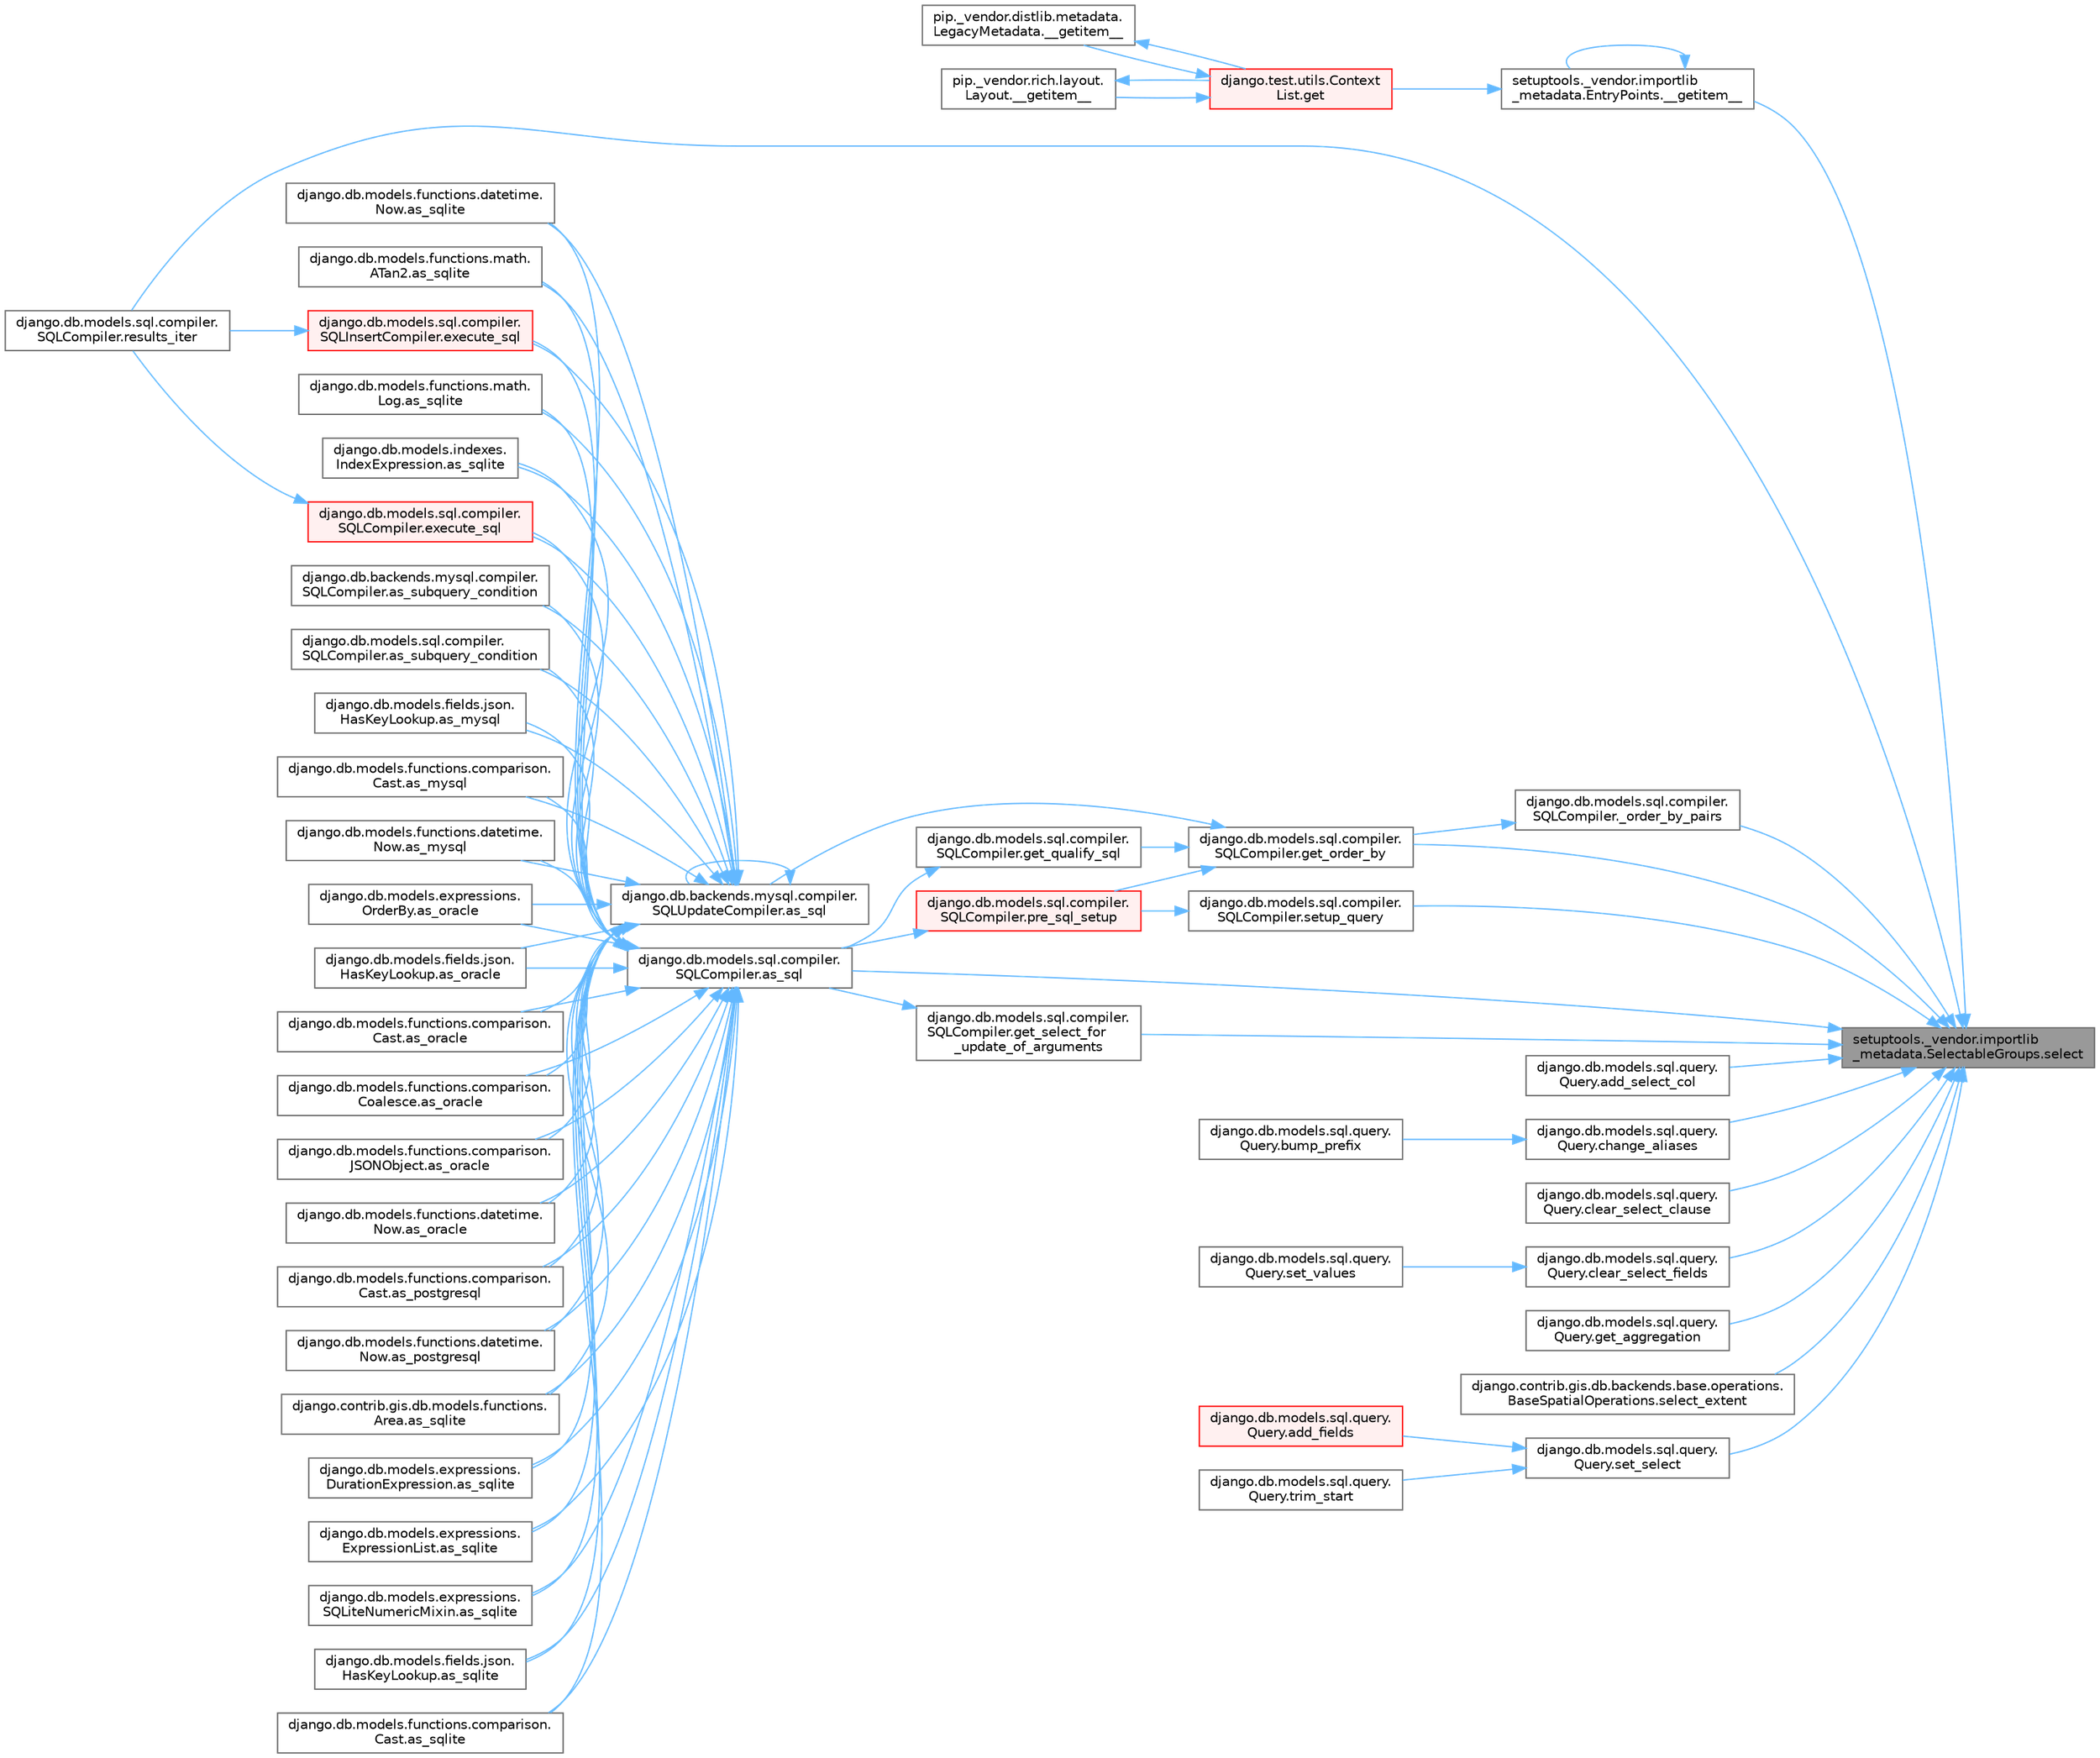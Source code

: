 digraph "setuptools._vendor.importlib_metadata.SelectableGroups.select"
{
 // LATEX_PDF_SIZE
  bgcolor="transparent";
  edge [fontname=Helvetica,fontsize=10,labelfontname=Helvetica,labelfontsize=10];
  node [fontname=Helvetica,fontsize=10,shape=box,height=0.2,width=0.4];
  rankdir="RL";
  Node1 [id="Node000001",label="setuptools._vendor.importlib\l_metadata.SelectableGroups.select",height=0.2,width=0.4,color="gray40", fillcolor="grey60", style="filled", fontcolor="black",tooltip=" "];
  Node1 -> Node2 [id="edge1_Node000001_Node000002",dir="back",color="steelblue1",style="solid",tooltip=" "];
  Node2 [id="Node000002",label="setuptools._vendor.importlib\l_metadata.EntryPoints.__getitem__",height=0.2,width=0.4,color="grey40", fillcolor="white", style="filled",URL="$classsetuptools_1_1__vendor_1_1importlib__metadata_1_1_entry_points.html#a7249958ed9dc14d6834af459db04f0e8",tooltip=" "];
  Node2 -> Node2 [id="edge2_Node000002_Node000002",dir="back",color="steelblue1",style="solid",tooltip=" "];
  Node2 -> Node3 [id="edge3_Node000002_Node000003",dir="back",color="steelblue1",style="solid",tooltip=" "];
  Node3 [id="Node000003",label="django.test.utils.Context\lList.get",height=0.2,width=0.4,color="red", fillcolor="#FFF0F0", style="filled",URL="$classdjango_1_1test_1_1utils_1_1_context_list.html#a1797663a8ac92f44dcb9ad281a896842",tooltip=" "];
  Node3 -> Node4 [id="edge4_Node000003_Node000004",dir="back",color="steelblue1",style="solid",tooltip=" "];
  Node4 [id="Node000004",label="pip._vendor.distlib.metadata.\lLegacyMetadata.__getitem__",height=0.2,width=0.4,color="grey40", fillcolor="white", style="filled",URL="$classpip_1_1__vendor_1_1distlib_1_1metadata_1_1_legacy_metadata.html#a4bbfa90e12a85ff919edb328c979731c",tooltip=" "];
  Node4 -> Node3 [id="edge5_Node000004_Node000003",dir="back",color="steelblue1",style="solid",tooltip=" "];
  Node3 -> Node5 [id="edge6_Node000003_Node000005",dir="back",color="steelblue1",style="solid",tooltip=" "];
  Node5 [id="Node000005",label="pip._vendor.rich.layout.\lLayout.__getitem__",height=0.2,width=0.4,color="grey40", fillcolor="white", style="filled",URL="$classpip_1_1__vendor_1_1rich_1_1layout_1_1_layout.html#add0ab2d771b738c1d8f491d5fc922238",tooltip=" "];
  Node5 -> Node3 [id="edge7_Node000005_Node000003",dir="back",color="steelblue1",style="solid",tooltip=" "];
  Node1 -> Node3180 [id="edge8_Node000001_Node003180",dir="back",color="steelblue1",style="solid",tooltip=" "];
  Node3180 [id="Node003180",label="django.db.models.sql.compiler.\lSQLCompiler._order_by_pairs",height=0.2,width=0.4,color="grey40", fillcolor="white", style="filled",URL="$classdjango_1_1db_1_1models_1_1sql_1_1compiler_1_1_s_q_l_compiler.html#aadc45c88889716b107b99e9f2e76f591",tooltip=" "];
  Node3180 -> Node2172 [id="edge9_Node003180_Node002172",dir="back",color="steelblue1",style="solid",tooltip=" "];
  Node2172 [id="Node002172",label="django.db.models.sql.compiler.\lSQLCompiler.get_order_by",height=0.2,width=0.4,color="grey40", fillcolor="white", style="filled",URL="$classdjango_1_1db_1_1models_1_1sql_1_1compiler_1_1_s_q_l_compiler.html#a85a625d03b1e87e5dc6f2ea7e93fef1a",tooltip=" "];
  Node2172 -> Node2173 [id="edge10_Node002172_Node002173",dir="back",color="steelblue1",style="solid",tooltip=" "];
  Node2173 [id="Node002173",label="django.db.backends.mysql.compiler.\lSQLUpdateCompiler.as_sql",height=0.2,width=0.4,color="grey40", fillcolor="white", style="filled",URL="$classdjango_1_1db_1_1backends_1_1mysql_1_1compiler_1_1_s_q_l_update_compiler.html#a6a7dd775b5cf1da0496f37d18d26ba8c",tooltip=" "];
  Node2173 -> Node312 [id="edge11_Node002173_Node000312",dir="back",color="steelblue1",style="solid",tooltip=" "];
  Node312 [id="Node000312",label="django.db.models.fields.json.\lHasKeyLookup.as_mysql",height=0.2,width=0.4,color="grey40", fillcolor="white", style="filled",URL="$classdjango_1_1db_1_1models_1_1fields_1_1json_1_1_has_key_lookup.html#a10f67427287f2c0ea32513ca6f481e96",tooltip=" "];
  Node2173 -> Node313 [id="edge12_Node002173_Node000313",dir="back",color="steelblue1",style="solid",tooltip=" "];
  Node313 [id="Node000313",label="django.db.models.functions.comparison.\lCast.as_mysql",height=0.2,width=0.4,color="grey40", fillcolor="white", style="filled",URL="$classdjango_1_1db_1_1models_1_1functions_1_1comparison_1_1_cast.html#a447737891e955909c6a381529a67a84e",tooltip=" "];
  Node2173 -> Node314 [id="edge13_Node002173_Node000314",dir="back",color="steelblue1",style="solid",tooltip=" "];
  Node314 [id="Node000314",label="django.db.models.functions.datetime.\lNow.as_mysql",height=0.2,width=0.4,color="grey40", fillcolor="white", style="filled",URL="$classdjango_1_1db_1_1models_1_1functions_1_1datetime_1_1_now.html#a070a9334fb198086c0c4e96e9725d92b",tooltip=" "];
  Node2173 -> Node304 [id="edge14_Node002173_Node000304",dir="back",color="steelblue1",style="solid",tooltip=" "];
  Node304 [id="Node000304",label="django.db.models.expressions.\lOrderBy.as_oracle",height=0.2,width=0.4,color="grey40", fillcolor="white", style="filled",URL="$classdjango_1_1db_1_1models_1_1expressions_1_1_order_by.html#af9b6ede9b0df85d6bcf54f983b3a8f6a",tooltip=" "];
  Node2173 -> Node315 [id="edge15_Node002173_Node000315",dir="back",color="steelblue1",style="solid",tooltip=" "];
  Node315 [id="Node000315",label="django.db.models.fields.json.\lHasKeyLookup.as_oracle",height=0.2,width=0.4,color="grey40", fillcolor="white", style="filled",URL="$classdjango_1_1db_1_1models_1_1fields_1_1json_1_1_has_key_lookup.html#afbb88aa4fb23b3ec3acdc695c2f52398",tooltip=" "];
  Node2173 -> Node316 [id="edge16_Node002173_Node000316",dir="back",color="steelblue1",style="solid",tooltip=" "];
  Node316 [id="Node000316",label="django.db.models.functions.comparison.\lCast.as_oracle",height=0.2,width=0.4,color="grey40", fillcolor="white", style="filled",URL="$classdjango_1_1db_1_1models_1_1functions_1_1comparison_1_1_cast.html#ad466cd7ca85dc257d9e2718f41a263ec",tooltip=" "];
  Node2173 -> Node305 [id="edge17_Node002173_Node000305",dir="back",color="steelblue1",style="solid",tooltip=" "];
  Node305 [id="Node000305",label="django.db.models.functions.comparison.\lCoalesce.as_oracle",height=0.2,width=0.4,color="grey40", fillcolor="white", style="filled",URL="$classdjango_1_1db_1_1models_1_1functions_1_1comparison_1_1_coalesce.html#a1bbeea180ef3ef4d8ba5d51d33d6ef85",tooltip=" "];
  Node2173 -> Node317 [id="edge18_Node002173_Node000317",dir="back",color="steelblue1",style="solid",tooltip=" "];
  Node317 [id="Node000317",label="django.db.models.functions.comparison.\lJSONObject.as_oracle",height=0.2,width=0.4,color="grey40", fillcolor="white", style="filled",URL="$classdjango_1_1db_1_1models_1_1functions_1_1comparison_1_1_j_s_o_n_object.html#a4b4fa1161d27b0a9bbbdd0370e9af364",tooltip=" "];
  Node2173 -> Node318 [id="edge19_Node002173_Node000318",dir="back",color="steelblue1",style="solid",tooltip=" "];
  Node318 [id="Node000318",label="django.db.models.functions.datetime.\lNow.as_oracle",height=0.2,width=0.4,color="grey40", fillcolor="white", style="filled",URL="$classdjango_1_1db_1_1models_1_1functions_1_1datetime_1_1_now.html#ad5e1ae918a5c4d39f675f98280440538",tooltip=" "];
  Node2173 -> Node319 [id="edge20_Node002173_Node000319",dir="back",color="steelblue1",style="solid",tooltip=" "];
  Node319 [id="Node000319",label="django.db.models.functions.comparison.\lCast.as_postgresql",height=0.2,width=0.4,color="grey40", fillcolor="white", style="filled",URL="$classdjango_1_1db_1_1models_1_1functions_1_1comparison_1_1_cast.html#ae51aa6aa6fe8ca7064d8bca2f8e05188",tooltip=" "];
  Node2173 -> Node320 [id="edge21_Node002173_Node000320",dir="back",color="steelblue1",style="solid",tooltip=" "];
  Node320 [id="Node000320",label="django.db.models.functions.datetime.\lNow.as_postgresql",height=0.2,width=0.4,color="grey40", fillcolor="white", style="filled",URL="$classdjango_1_1db_1_1models_1_1functions_1_1datetime_1_1_now.html#af1402a88867fc6d69f3f56f655f37fca",tooltip=" "];
  Node2173 -> Node2173 [id="edge22_Node002173_Node002173",dir="back",color="steelblue1",style="solid",tooltip=" "];
  Node2173 -> Node321 [id="edge23_Node002173_Node000321",dir="back",color="steelblue1",style="solid",tooltip=" "];
  Node321 [id="Node000321",label="django.contrib.gis.db.models.functions.\lArea.as_sqlite",height=0.2,width=0.4,color="grey40", fillcolor="white", style="filled",URL="$classdjango_1_1contrib_1_1gis_1_1db_1_1models_1_1functions_1_1_area.html#ab8bfa3d35d4368e04318069dd28bd2ca",tooltip=" "];
  Node2173 -> Node322 [id="edge24_Node002173_Node000322",dir="back",color="steelblue1",style="solid",tooltip=" "];
  Node322 [id="Node000322",label="django.db.models.expressions.\lDurationExpression.as_sqlite",height=0.2,width=0.4,color="grey40", fillcolor="white", style="filled",URL="$classdjango_1_1db_1_1models_1_1expressions_1_1_duration_expression.html#a5f33f70ca03904ce9b2e9824652e9fff",tooltip=" "];
  Node2173 -> Node323 [id="edge25_Node002173_Node000323",dir="back",color="steelblue1",style="solid",tooltip=" "];
  Node323 [id="Node000323",label="django.db.models.expressions.\lExpressionList.as_sqlite",height=0.2,width=0.4,color="grey40", fillcolor="white", style="filled",URL="$classdjango_1_1db_1_1models_1_1expressions_1_1_expression_list.html#ae577275a98dec786535830e8d24aa13e",tooltip=" "];
  Node2173 -> Node324 [id="edge26_Node002173_Node000324",dir="back",color="steelblue1",style="solid",tooltip=" "];
  Node324 [id="Node000324",label="django.db.models.expressions.\lSQLiteNumericMixin.as_sqlite",height=0.2,width=0.4,color="grey40", fillcolor="white", style="filled",URL="$classdjango_1_1db_1_1models_1_1expressions_1_1_s_q_lite_numeric_mixin.html#a7c649b97074b00e095c4ee2b3bc62482",tooltip=" "];
  Node2173 -> Node325 [id="edge27_Node002173_Node000325",dir="back",color="steelblue1",style="solid",tooltip=" "];
  Node325 [id="Node000325",label="django.db.models.fields.json.\lHasKeyLookup.as_sqlite",height=0.2,width=0.4,color="grey40", fillcolor="white", style="filled",URL="$classdjango_1_1db_1_1models_1_1fields_1_1json_1_1_has_key_lookup.html#aaa01efd0fa197e203c40f6f05b000141",tooltip=" "];
  Node2173 -> Node326 [id="edge28_Node002173_Node000326",dir="back",color="steelblue1",style="solid",tooltip=" "];
  Node326 [id="Node000326",label="django.db.models.functions.comparison.\lCast.as_sqlite",height=0.2,width=0.4,color="grey40", fillcolor="white", style="filled",URL="$classdjango_1_1db_1_1models_1_1functions_1_1comparison_1_1_cast.html#a1943b51797a168ff6a3ad37005086d8c",tooltip=" "];
  Node2173 -> Node327 [id="edge29_Node002173_Node000327",dir="back",color="steelblue1",style="solid",tooltip=" "];
  Node327 [id="Node000327",label="django.db.models.functions.datetime.\lNow.as_sqlite",height=0.2,width=0.4,color="grey40", fillcolor="white", style="filled",URL="$classdjango_1_1db_1_1models_1_1functions_1_1datetime_1_1_now.html#a5525700866738572645141dd6f2ef41c",tooltip=" "];
  Node2173 -> Node328 [id="edge30_Node002173_Node000328",dir="back",color="steelblue1",style="solid",tooltip=" "];
  Node328 [id="Node000328",label="django.db.models.functions.math.\lATan2.as_sqlite",height=0.2,width=0.4,color="grey40", fillcolor="white", style="filled",URL="$classdjango_1_1db_1_1models_1_1functions_1_1math_1_1_a_tan2.html#ac343d11000341dfc431de19f416ea4b6",tooltip=" "];
  Node2173 -> Node329 [id="edge31_Node002173_Node000329",dir="back",color="steelblue1",style="solid",tooltip=" "];
  Node329 [id="Node000329",label="django.db.models.functions.math.\lLog.as_sqlite",height=0.2,width=0.4,color="grey40", fillcolor="white", style="filled",URL="$classdjango_1_1db_1_1models_1_1functions_1_1math_1_1_log.html#afcc146563033738d87dd1dc17d005111",tooltip=" "];
  Node2173 -> Node330 [id="edge32_Node002173_Node000330",dir="back",color="steelblue1",style="solid",tooltip=" "];
  Node330 [id="Node000330",label="django.db.models.indexes.\lIndexExpression.as_sqlite",height=0.2,width=0.4,color="grey40", fillcolor="white", style="filled",URL="$classdjango_1_1db_1_1models_1_1indexes_1_1_index_expression.html#af6e5b161cb97d0b8bce944455e8e0d53",tooltip=" "];
  Node2173 -> Node331 [id="edge33_Node002173_Node000331",dir="back",color="steelblue1",style="solid",tooltip=" "];
  Node331 [id="Node000331",label="django.db.backends.mysql.compiler.\lSQLCompiler.as_subquery_condition",height=0.2,width=0.4,color="grey40", fillcolor="white", style="filled",URL="$classdjango_1_1db_1_1backends_1_1mysql_1_1compiler_1_1_s_q_l_compiler.html#ab79da4712a24ed75ce13002a54fe8d46",tooltip=" "];
  Node2173 -> Node332 [id="edge34_Node002173_Node000332",dir="back",color="steelblue1",style="solid",tooltip=" "];
  Node332 [id="Node000332",label="django.db.models.sql.compiler.\lSQLCompiler.as_subquery_condition",height=0.2,width=0.4,color="grey40", fillcolor="white", style="filled",URL="$classdjango_1_1db_1_1models_1_1sql_1_1compiler_1_1_s_q_l_compiler.html#a78bdce11e05140ed74db8f5463bedfce",tooltip=" "];
  Node2173 -> Node333 [id="edge35_Node002173_Node000333",dir="back",color="steelblue1",style="solid",tooltip=" "];
  Node333 [id="Node000333",label="django.db.models.sql.compiler.\lSQLCompiler.execute_sql",height=0.2,width=0.4,color="red", fillcolor="#FFF0F0", style="filled",URL="$classdjango_1_1db_1_1models_1_1sql_1_1compiler_1_1_s_q_l_compiler.html#a07cbbc7958a72203f8ebe9ba29b9356f",tooltip=" "];
  Node333 -> Node336 [id="edge36_Node000333_Node000336",dir="back",color="steelblue1",style="solid",tooltip=" "];
  Node336 [id="Node000336",label="django.db.models.sql.compiler.\lSQLCompiler.results_iter",height=0.2,width=0.4,color="grey40", fillcolor="white", style="filled",URL="$classdjango_1_1db_1_1models_1_1sql_1_1compiler_1_1_s_q_l_compiler.html#ae75172de9cb1885c3c8e9842460ee1a6",tooltip=" "];
  Node2173 -> Node337 [id="edge37_Node002173_Node000337",dir="back",color="steelblue1",style="solid",tooltip=" "];
  Node337 [id="Node000337",label="django.db.models.sql.compiler.\lSQLInsertCompiler.execute_sql",height=0.2,width=0.4,color="red", fillcolor="#FFF0F0", style="filled",URL="$classdjango_1_1db_1_1models_1_1sql_1_1compiler_1_1_s_q_l_insert_compiler.html#a59b977e6c439adafa1c3b0092dd7074f",tooltip=" "];
  Node337 -> Node336 [id="edge38_Node000337_Node000336",dir="back",color="steelblue1",style="solid",tooltip=" "];
  Node2172 -> Node2174 [id="edge39_Node002172_Node002174",dir="back",color="steelblue1",style="solid",tooltip=" "];
  Node2174 [id="Node002174",label="django.db.models.sql.compiler.\lSQLCompiler.get_qualify_sql",height=0.2,width=0.4,color="grey40", fillcolor="white", style="filled",URL="$classdjango_1_1db_1_1models_1_1sql_1_1compiler_1_1_s_q_l_compiler.html#afdb00329e7a13cfc55825ceb0302bb93",tooltip=" "];
  Node2174 -> Node2164 [id="edge40_Node002174_Node002164",dir="back",color="steelblue1",style="solid",tooltip=" "];
  Node2164 [id="Node002164",label="django.db.models.sql.compiler.\lSQLCompiler.as_sql",height=0.2,width=0.4,color="grey40", fillcolor="white", style="filled",URL="$classdjango_1_1db_1_1models_1_1sql_1_1compiler_1_1_s_q_l_compiler.html#a3918d4acd4c4e25eaf039479facdc7db",tooltip=" "];
  Node2164 -> Node312 [id="edge41_Node002164_Node000312",dir="back",color="steelblue1",style="solid",tooltip=" "];
  Node2164 -> Node313 [id="edge42_Node002164_Node000313",dir="back",color="steelblue1",style="solid",tooltip=" "];
  Node2164 -> Node314 [id="edge43_Node002164_Node000314",dir="back",color="steelblue1",style="solid",tooltip=" "];
  Node2164 -> Node304 [id="edge44_Node002164_Node000304",dir="back",color="steelblue1",style="solid",tooltip=" "];
  Node2164 -> Node315 [id="edge45_Node002164_Node000315",dir="back",color="steelblue1",style="solid",tooltip=" "];
  Node2164 -> Node316 [id="edge46_Node002164_Node000316",dir="back",color="steelblue1",style="solid",tooltip=" "];
  Node2164 -> Node305 [id="edge47_Node002164_Node000305",dir="back",color="steelblue1",style="solid",tooltip=" "];
  Node2164 -> Node317 [id="edge48_Node002164_Node000317",dir="back",color="steelblue1",style="solid",tooltip=" "];
  Node2164 -> Node318 [id="edge49_Node002164_Node000318",dir="back",color="steelblue1",style="solid",tooltip=" "];
  Node2164 -> Node319 [id="edge50_Node002164_Node000319",dir="back",color="steelblue1",style="solid",tooltip=" "];
  Node2164 -> Node320 [id="edge51_Node002164_Node000320",dir="back",color="steelblue1",style="solid",tooltip=" "];
  Node2164 -> Node321 [id="edge52_Node002164_Node000321",dir="back",color="steelblue1",style="solid",tooltip=" "];
  Node2164 -> Node322 [id="edge53_Node002164_Node000322",dir="back",color="steelblue1",style="solid",tooltip=" "];
  Node2164 -> Node323 [id="edge54_Node002164_Node000323",dir="back",color="steelblue1",style="solid",tooltip=" "];
  Node2164 -> Node324 [id="edge55_Node002164_Node000324",dir="back",color="steelblue1",style="solid",tooltip=" "];
  Node2164 -> Node325 [id="edge56_Node002164_Node000325",dir="back",color="steelblue1",style="solid",tooltip=" "];
  Node2164 -> Node326 [id="edge57_Node002164_Node000326",dir="back",color="steelblue1",style="solid",tooltip=" "];
  Node2164 -> Node327 [id="edge58_Node002164_Node000327",dir="back",color="steelblue1",style="solid",tooltip=" "];
  Node2164 -> Node328 [id="edge59_Node002164_Node000328",dir="back",color="steelblue1",style="solid",tooltip=" "];
  Node2164 -> Node329 [id="edge60_Node002164_Node000329",dir="back",color="steelblue1",style="solid",tooltip=" "];
  Node2164 -> Node330 [id="edge61_Node002164_Node000330",dir="back",color="steelblue1",style="solid",tooltip=" "];
  Node2164 -> Node331 [id="edge62_Node002164_Node000331",dir="back",color="steelblue1",style="solid",tooltip=" "];
  Node2164 -> Node332 [id="edge63_Node002164_Node000332",dir="back",color="steelblue1",style="solid",tooltip=" "];
  Node2164 -> Node333 [id="edge64_Node002164_Node000333",dir="back",color="steelblue1",style="solid",tooltip=" "];
  Node2164 -> Node337 [id="edge65_Node002164_Node000337",dir="back",color="steelblue1",style="solid",tooltip=" "];
  Node2172 -> Node2175 [id="edge66_Node002172_Node002175",dir="back",color="steelblue1",style="solid",tooltip=" "];
  Node2175 [id="Node002175",label="django.db.models.sql.compiler.\lSQLCompiler.pre_sql_setup",height=0.2,width=0.4,color="red", fillcolor="#FFF0F0", style="filled",URL="$classdjango_1_1db_1_1models_1_1sql_1_1compiler_1_1_s_q_l_compiler.html#a1b43e91f203b2db610967351ce6e7d2e",tooltip=" "];
  Node2175 -> Node2164 [id="edge67_Node002175_Node002164",dir="back",color="steelblue1",style="solid",tooltip=" "];
  Node1 -> Node3181 [id="edge68_Node000001_Node003181",dir="back",color="steelblue1",style="solid",tooltip=" "];
  Node3181 [id="Node003181",label="django.db.models.sql.query.\lQuery.add_select_col",height=0.2,width=0.4,color="grey40", fillcolor="white", style="filled",URL="$classdjango_1_1db_1_1models_1_1sql_1_1query_1_1_query.html#aea3eca4a3feb8853a4ca35b90e18cecb",tooltip=" "];
  Node1 -> Node2164 [id="edge69_Node000001_Node002164",dir="back",color="steelblue1",style="solid",tooltip=" "];
  Node1 -> Node527 [id="edge70_Node000001_Node000527",dir="back",color="steelblue1",style="solid",tooltip=" "];
  Node527 [id="Node000527",label="django.db.models.sql.query.\lQuery.change_aliases",height=0.2,width=0.4,color="grey40", fillcolor="white", style="filled",URL="$classdjango_1_1db_1_1models_1_1sql_1_1query_1_1_query.html#af401365dc439a0c944fe7a1f83979101",tooltip=" "];
  Node527 -> Node528 [id="edge71_Node000527_Node000528",dir="back",color="steelblue1",style="solid",tooltip=" "];
  Node528 [id="Node000528",label="django.db.models.sql.query.\lQuery.bump_prefix",height=0.2,width=0.4,color="grey40", fillcolor="white", style="filled",URL="$classdjango_1_1db_1_1models_1_1sql_1_1query_1_1_query.html#a22505e1b31a024141dbd0a12425e991f",tooltip=" "];
  Node1 -> Node3182 [id="edge72_Node000001_Node003182",dir="back",color="steelblue1",style="solid",tooltip=" "];
  Node3182 [id="Node003182",label="django.db.models.sql.query.\lQuery.clear_select_clause",height=0.2,width=0.4,color="grey40", fillcolor="white", style="filled",URL="$classdjango_1_1db_1_1models_1_1sql_1_1query_1_1_query.html#a950e1a491ab8386f4731dee744f10436",tooltip=" "];
  Node1 -> Node3183 [id="edge73_Node000001_Node003183",dir="back",color="steelblue1",style="solid",tooltip=" "];
  Node3183 [id="Node003183",label="django.db.models.sql.query.\lQuery.clear_select_fields",height=0.2,width=0.4,color="grey40", fillcolor="white", style="filled",URL="$classdjango_1_1db_1_1models_1_1sql_1_1query_1_1_query.html#a8c5bc3f76ba82d1b2b8bf6365e559671",tooltip=" "];
  Node3183 -> Node3184 [id="edge74_Node003183_Node003184",dir="back",color="steelblue1",style="solid",tooltip=" "];
  Node3184 [id="Node003184",label="django.db.models.sql.query.\lQuery.set_values",height=0.2,width=0.4,color="grey40", fillcolor="white", style="filled",URL="$classdjango_1_1db_1_1models_1_1sql_1_1query_1_1_query.html#ad70b069d63960564c354fb7ca834b4d5",tooltip=" "];
  Node1 -> Node520 [id="edge75_Node000001_Node000520",dir="back",color="steelblue1",style="solid",tooltip=" "];
  Node520 [id="Node000520",label="django.db.models.sql.query.\lQuery.get_aggregation",height=0.2,width=0.4,color="grey40", fillcolor="white", style="filled",URL="$classdjango_1_1db_1_1models_1_1sql_1_1query_1_1_query.html#a838bcc369ee808b360b6ab68323868e0",tooltip=" "];
  Node1 -> Node2172 [id="edge76_Node000001_Node002172",dir="back",color="steelblue1",style="solid",tooltip=" "];
  Node1 -> Node2180 [id="edge77_Node000001_Node002180",dir="back",color="steelblue1",style="solid",tooltip=" "];
  Node2180 [id="Node002180",label="django.db.models.sql.compiler.\lSQLCompiler.get_select_for\l_update_of_arguments",height=0.2,width=0.4,color="grey40", fillcolor="white", style="filled",URL="$classdjango_1_1db_1_1models_1_1sql_1_1compiler_1_1_s_q_l_compiler.html#acc146258b1413bd96cd04cad1855dd94",tooltip=" "];
  Node2180 -> Node2164 [id="edge78_Node002180_Node002164",dir="back",color="steelblue1",style="solid",tooltip=" "];
  Node1 -> Node336 [id="edge79_Node000001_Node000336",dir="back",color="steelblue1",style="solid",tooltip=" "];
  Node1 -> Node3185 [id="edge80_Node000001_Node003185",dir="back",color="steelblue1",style="solid",tooltip=" "];
  Node3185 [id="Node003185",label="django.contrib.gis.db.backends.base.operations.\lBaseSpatialOperations.select_extent",height=0.2,width=0.4,color="grey40", fillcolor="white", style="filled",URL="$classdjango_1_1contrib_1_1gis_1_1db_1_1backends_1_1base_1_1operations_1_1_base_spatial_operations.html#a24dc7873caa444d009dfb133b7827b5b",tooltip=" "];
  Node1 -> Node3186 [id="edge81_Node000001_Node003186",dir="back",color="steelblue1",style="solid",tooltip=" "];
  Node3186 [id="Node003186",label="django.db.models.sql.query.\lQuery.set_select",height=0.2,width=0.4,color="grey40", fillcolor="white", style="filled",URL="$classdjango_1_1db_1_1models_1_1sql_1_1query_1_1_query.html#a7d2fddd548bbd481c4b79032193338dc",tooltip=" "];
  Node3186 -> Node2877 [id="edge82_Node003186_Node002877",dir="back",color="steelblue1",style="solid",tooltip=" "];
  Node2877 [id="Node002877",label="django.db.models.sql.query.\lQuery.add_fields",height=0.2,width=0.4,color="red", fillcolor="#FFF0F0", style="filled",URL="$classdjango_1_1db_1_1models_1_1sql_1_1query_1_1_query.html#a86b6a93688b1029c5cc8095a6bc8b683",tooltip=" "];
  Node3186 -> Node3187 [id="edge83_Node003186_Node003187",dir="back",color="steelblue1",style="solid",tooltip=" "];
  Node3187 [id="Node003187",label="django.db.models.sql.query.\lQuery.trim_start",height=0.2,width=0.4,color="grey40", fillcolor="white", style="filled",URL="$classdjango_1_1db_1_1models_1_1sql_1_1query_1_1_query.html#a85b3b84070f5f6971deff94e1b052e05",tooltip=" "];
  Node1 -> Node2179 [id="edge84_Node000001_Node002179",dir="back",color="steelblue1",style="solid",tooltip=" "];
  Node2179 [id="Node002179",label="django.db.models.sql.compiler.\lSQLCompiler.setup_query",height=0.2,width=0.4,color="grey40", fillcolor="white", style="filled",URL="$classdjango_1_1db_1_1models_1_1sql_1_1compiler_1_1_s_q_l_compiler.html#ab8a6cc3fb92bdd9c50431c79734ae9ca",tooltip=" "];
  Node2179 -> Node2175 [id="edge85_Node002179_Node002175",dir="back",color="steelblue1",style="solid",tooltip=" "];
}
